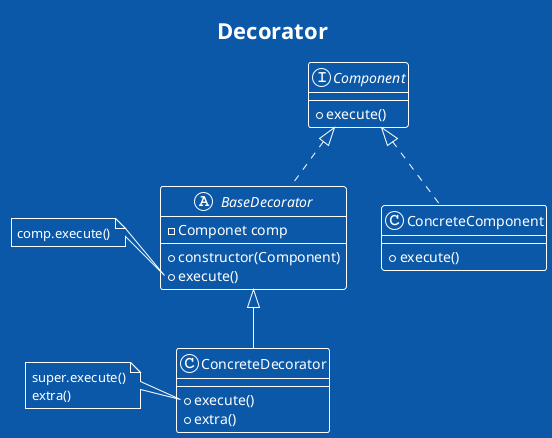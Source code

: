 @startuml Decorator
title Decorator
!theme amiga

interface Component {
  + execute()
}

class ConcreteComponent implements Component {
  + execute()
}

abstract class BaseDecorator implements Component {
  - Componet comp
  + constructor(Component)
  + execute()
}

note left of BaseDecorator::execute
  comp.execute()
end note

class ConcreteDecorator extends BaseDecorator {
  + execute()
  + extra()
}

note left of ConcreteDecorator::execute
  super.execute()
  extra()
end note
@enduml